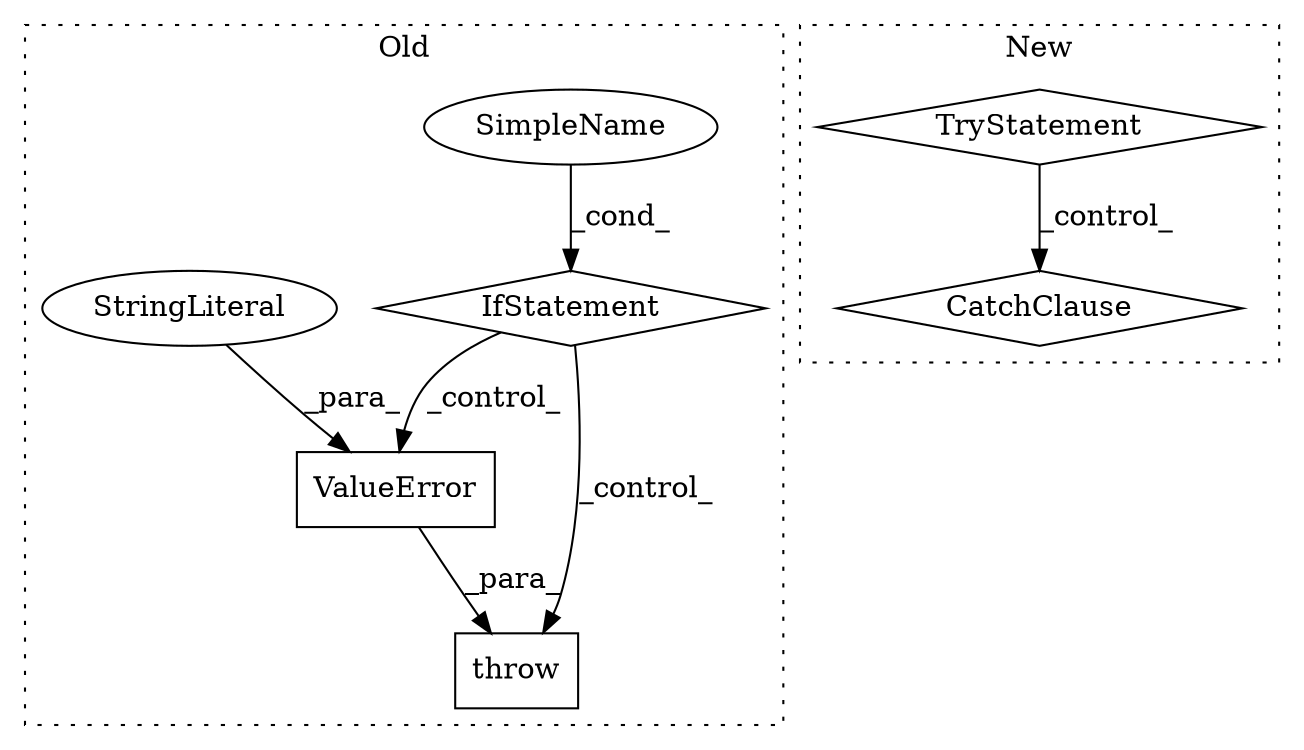 digraph G {
subgraph cluster0 {
1 [label="throw" a="53" s="4490" l="6" shape="box"];
4 [label="IfStatement" a="25" s="4395,4439" l="4,2" shape="diamond"];
5 [label="SimpleName" a="42" s="" l="" shape="ellipse"];
6 [label="ValueError" a="32" s="4496,4557" l="11,1" shape="box"];
7 [label="StringLiteral" a="45" s="4507" l="50" shape="ellipse"];
label = "Old";
style="dotted";
}
subgraph cluster1 {
2 [label="TryStatement" a="54" s="4208" l="4" shape="diamond"];
3 [label="CatchClause" a="12" s="4288,4331" l="11,2" shape="diamond"];
label = "New";
style="dotted";
}
2 -> 3 [label="_control_"];
4 -> 6 [label="_control_"];
4 -> 1 [label="_control_"];
5 -> 4 [label="_cond_"];
6 -> 1 [label="_para_"];
7 -> 6 [label="_para_"];
}